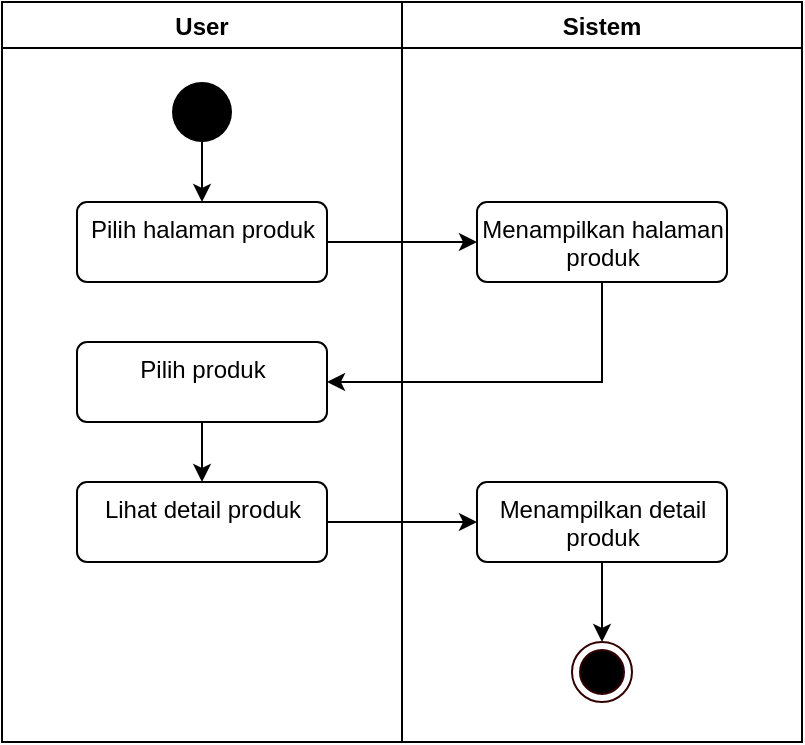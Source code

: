 <mxfile version="13.9.2" type="device"><diagram id="YCObNzK9JB7_BKSMfjqk" name="Page-1"><mxGraphModel dx="1038" dy="523" grid="1" gridSize="10" guides="1" tooltips="1" connect="1" arrows="1" fold="1" page="1" pageScale="1" pageWidth="827" pageHeight="1169" math="0" shadow="0"><root><mxCell id="0"/><mxCell id="1" parent="0"/><mxCell id="ZHUhwsxuq3rnonvQ1H8C-14" value="User" style="swimlane;startSize=23;" vertex="1" parent="1"><mxGeometry x="90" y="40" width="200" height="370" as="geometry"/></mxCell><mxCell id="ZHUhwsxuq3rnonvQ1H8C-18" style="edgeStyle=orthogonalEdgeStyle;rounded=0;orthogonalLoop=1;jettySize=auto;html=1;entryX=0.5;entryY=0;entryDx=0;entryDy=0;" edge="1" parent="ZHUhwsxuq3rnonvQ1H8C-14" source="ZHUhwsxuq3rnonvQ1H8C-16" target="ZHUhwsxuq3rnonvQ1H8C-17"><mxGeometry relative="1" as="geometry"/></mxCell><mxCell id="ZHUhwsxuq3rnonvQ1H8C-16" value="" style="ellipse;fillColor=#000000;strokeColor=none;" vertex="1" parent="ZHUhwsxuq3rnonvQ1H8C-14"><mxGeometry x="85" y="40" width="30" height="30" as="geometry"/></mxCell><mxCell id="ZHUhwsxuq3rnonvQ1H8C-17" value="Pilih halaman produk" style="html=1;align=center;verticalAlign=top;rounded=1;absoluteArcSize=1;arcSize=10;dashed=0;" vertex="1" parent="ZHUhwsxuq3rnonvQ1H8C-14"><mxGeometry x="37.5" y="100" width="125" height="40" as="geometry"/></mxCell><mxCell id="ZHUhwsxuq3rnonvQ1H8C-34" style="edgeStyle=orthogonalEdgeStyle;rounded=0;orthogonalLoop=1;jettySize=auto;html=1;" edge="1" parent="ZHUhwsxuq3rnonvQ1H8C-14" source="ZHUhwsxuq3rnonvQ1H8C-21" target="ZHUhwsxuq3rnonvQ1H8C-23"><mxGeometry relative="1" as="geometry"/></mxCell><mxCell id="ZHUhwsxuq3rnonvQ1H8C-21" value="Pilih produk" style="html=1;align=center;verticalAlign=top;rounded=1;absoluteArcSize=1;arcSize=10;dashed=0;" vertex="1" parent="ZHUhwsxuq3rnonvQ1H8C-14"><mxGeometry x="37.5" y="170" width="125" height="40" as="geometry"/></mxCell><mxCell id="ZHUhwsxuq3rnonvQ1H8C-23" value="Lihat detail produk" style="html=1;align=center;verticalAlign=top;rounded=1;absoluteArcSize=1;arcSize=10;dashed=0;" vertex="1" parent="ZHUhwsxuq3rnonvQ1H8C-14"><mxGeometry x="37.5" y="240" width="125" height="40" as="geometry"/></mxCell><mxCell id="ZHUhwsxuq3rnonvQ1H8C-15" value="Sistem" style="swimlane;" vertex="1" parent="1"><mxGeometry x="290" y="40" width="200" height="370" as="geometry"/></mxCell><mxCell id="ZHUhwsxuq3rnonvQ1H8C-19" value="Menampilkan halaman&lt;br&gt;produk" style="html=1;align=center;verticalAlign=top;rounded=1;absoluteArcSize=1;arcSize=10;dashed=0;" vertex="1" parent="ZHUhwsxuq3rnonvQ1H8C-15"><mxGeometry x="37.5" y="100" width="125" height="40" as="geometry"/></mxCell><mxCell id="ZHUhwsxuq3rnonvQ1H8C-33" style="edgeStyle=orthogonalEdgeStyle;rounded=0;orthogonalLoop=1;jettySize=auto;html=1;" edge="1" parent="ZHUhwsxuq3rnonvQ1H8C-15" source="ZHUhwsxuq3rnonvQ1H8C-28" target="ZHUhwsxuq3rnonvQ1H8C-32"><mxGeometry relative="1" as="geometry"/></mxCell><mxCell id="ZHUhwsxuq3rnonvQ1H8C-28" value="Menampilkan detail &lt;br&gt;produk" style="html=1;align=center;verticalAlign=top;rounded=1;absoluteArcSize=1;arcSize=10;dashed=0;" vertex="1" parent="ZHUhwsxuq3rnonvQ1H8C-15"><mxGeometry x="37.5" y="240" width="125" height="40" as="geometry"/></mxCell><mxCell id="ZHUhwsxuq3rnonvQ1H8C-32" value="" style="ellipse;html=1;shape=endState;fillColor=#000000;strokeColor=#330000;" vertex="1" parent="ZHUhwsxuq3rnonvQ1H8C-15"><mxGeometry x="85" y="320" width="30" height="30" as="geometry"/></mxCell><mxCell id="ZHUhwsxuq3rnonvQ1H8C-20" style="edgeStyle=orthogonalEdgeStyle;rounded=0;orthogonalLoop=1;jettySize=auto;html=1;" edge="1" parent="1" source="ZHUhwsxuq3rnonvQ1H8C-17" target="ZHUhwsxuq3rnonvQ1H8C-19"><mxGeometry relative="1" as="geometry"/></mxCell><mxCell id="ZHUhwsxuq3rnonvQ1H8C-22" style="edgeStyle=orthogonalEdgeStyle;rounded=0;orthogonalLoop=1;jettySize=auto;html=1;entryX=1;entryY=0.5;entryDx=0;entryDy=0;" edge="1" parent="1" source="ZHUhwsxuq3rnonvQ1H8C-19" target="ZHUhwsxuq3rnonvQ1H8C-21"><mxGeometry relative="1" as="geometry"><Array as="points"><mxPoint x="390" y="230"/></Array></mxGeometry></mxCell><mxCell id="ZHUhwsxuq3rnonvQ1H8C-35" style="edgeStyle=orthogonalEdgeStyle;rounded=0;orthogonalLoop=1;jettySize=auto;html=1;" edge="1" parent="1" source="ZHUhwsxuq3rnonvQ1H8C-23" target="ZHUhwsxuq3rnonvQ1H8C-28"><mxGeometry relative="1" as="geometry"/></mxCell></root></mxGraphModel></diagram></mxfile>